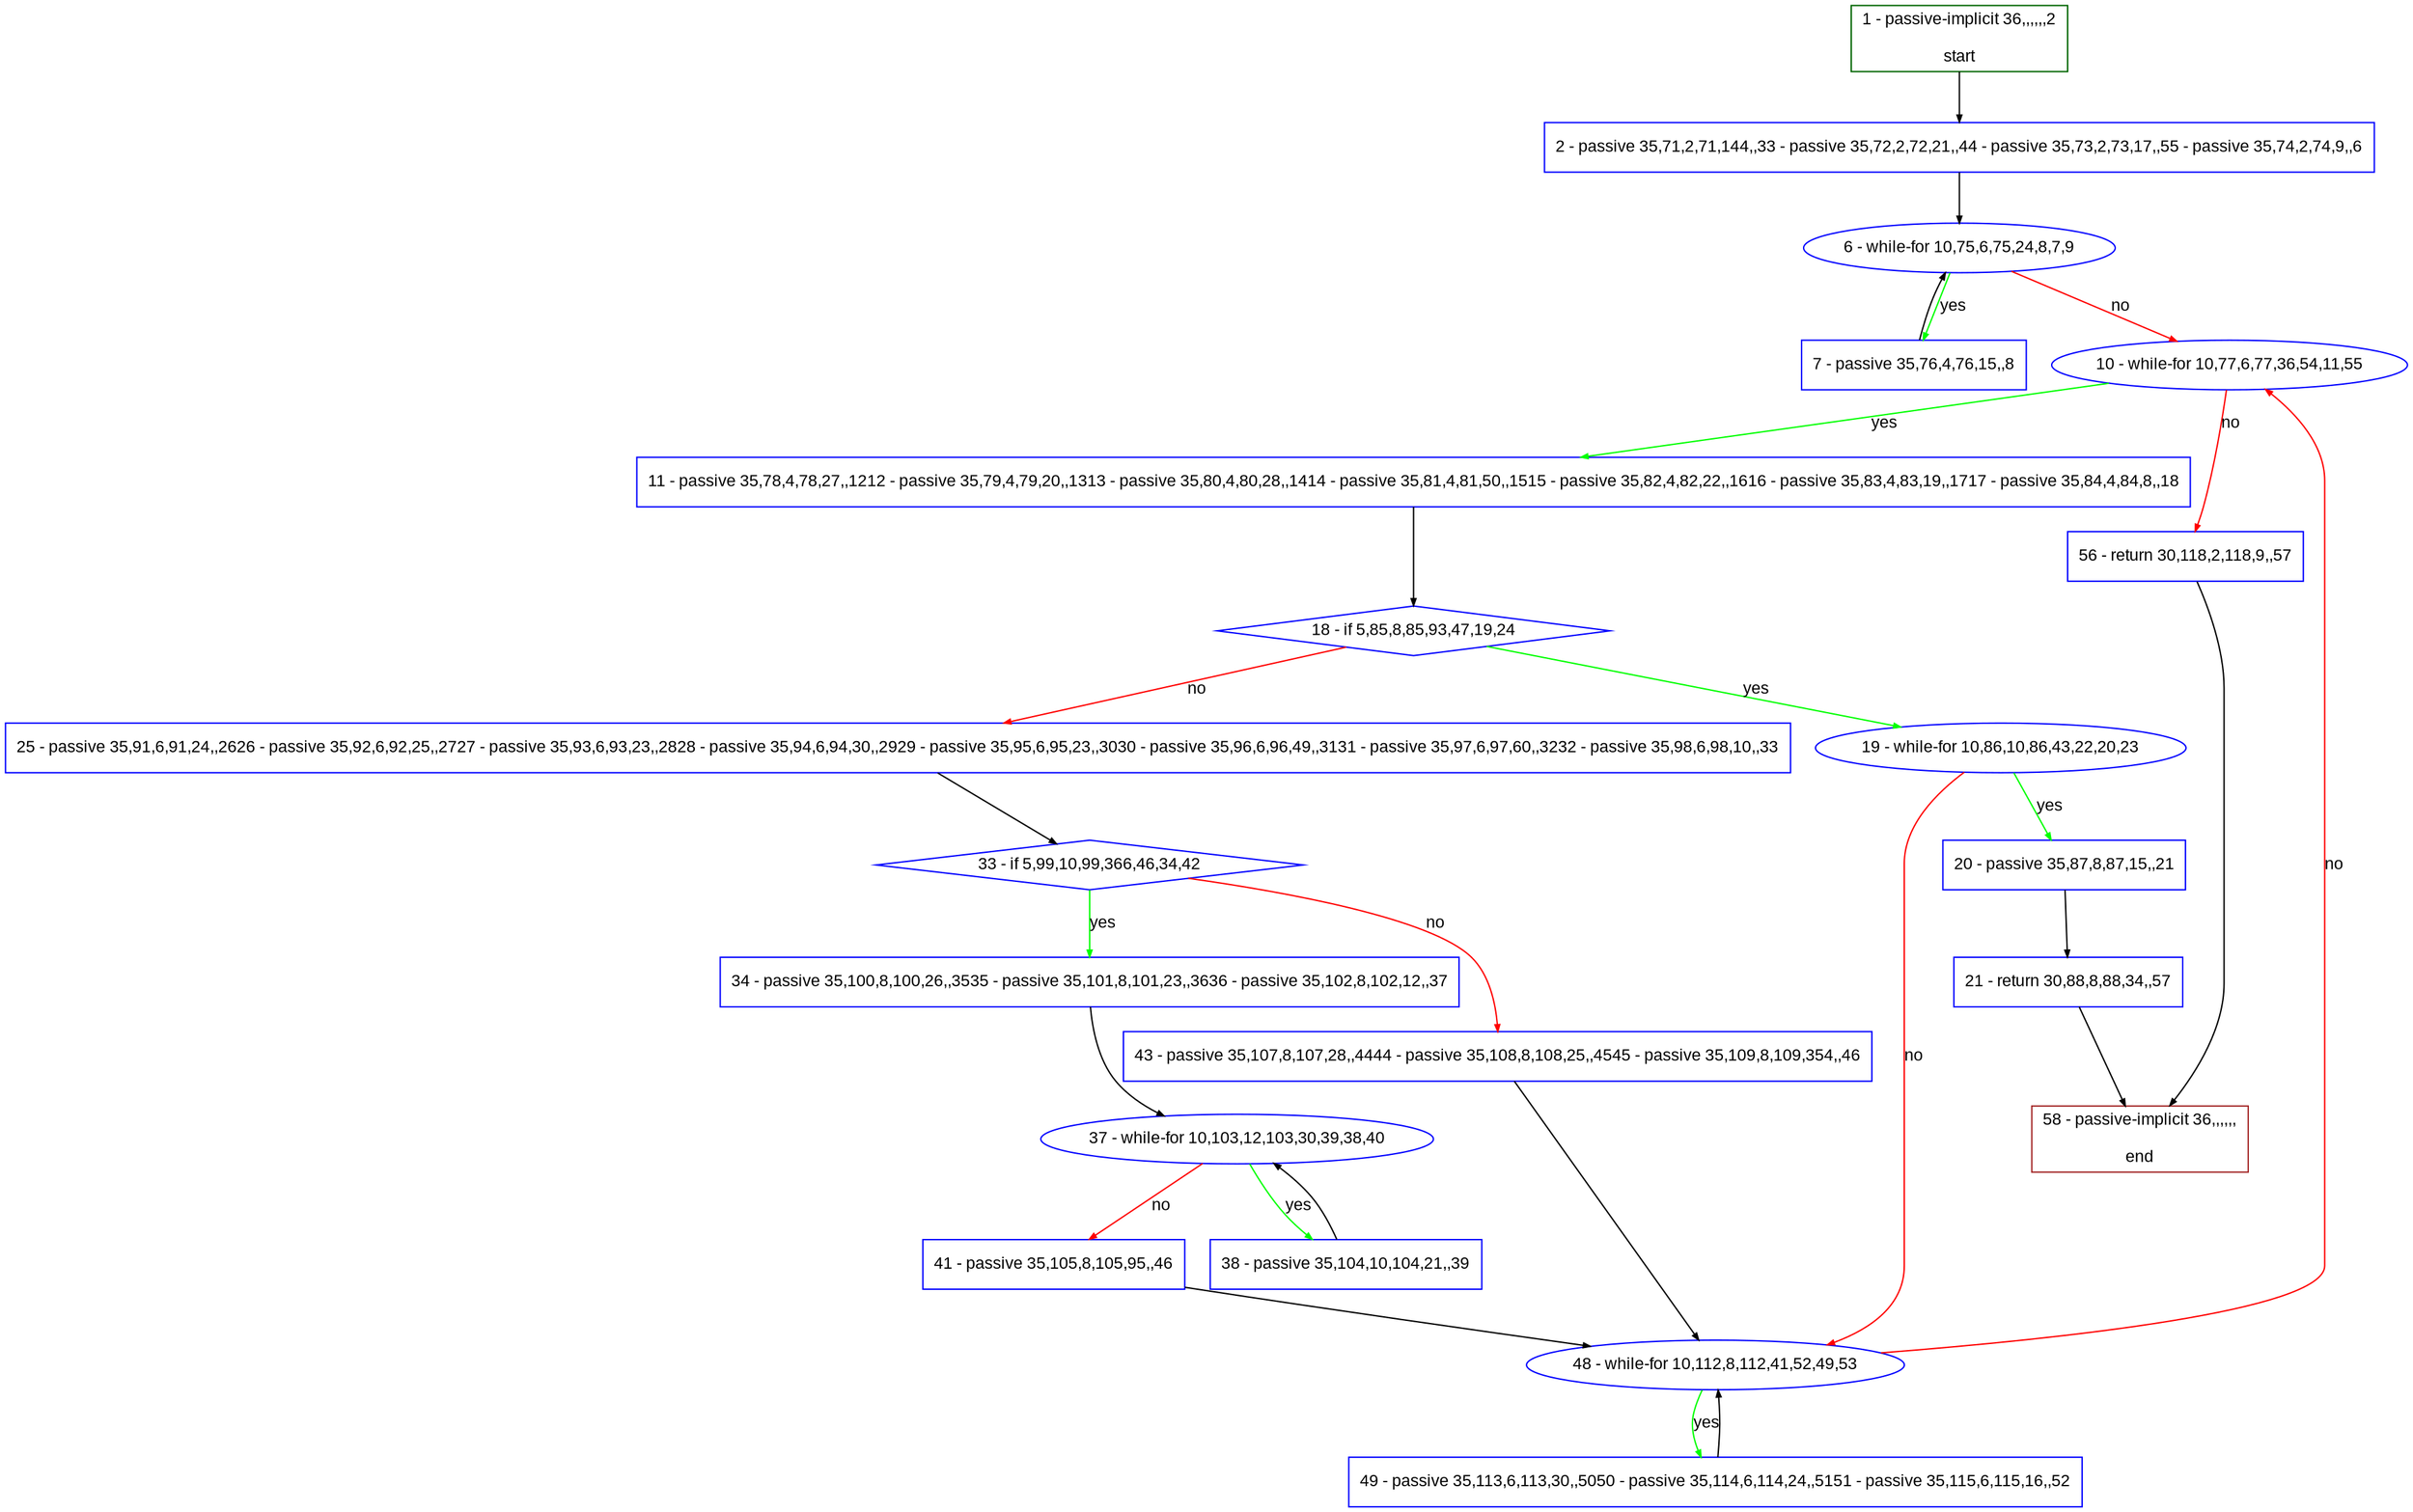 digraph "" {
  graph [pack="true", label="", fontsize="12", packmode="clust", fontname="Arial", fillcolor="#FFFFCC", bgcolor="white", style="rounded,filled", compound="true"];
  node [node_initialized="no", label="", color="grey", fontsize="12", fillcolor="white", fontname="Arial", style="filled", shape="rectangle", compound="true", fixedsize="false"];
  edge [fontcolor="black", arrowhead="normal", arrowtail="none", arrowsize="0.5", ltail="", label="", color="black", fontsize="12", lhead="", fontname="Arial", dir="forward", compound="true"];
  __N1 [label="2 - passive 35,71,2,71,144,,33 - passive 35,72,2,72,21,,44 - passive 35,73,2,73,17,,55 - passive 35,74,2,74,9,,6", color="#0000ff", fillcolor="#ffffff", style="filled", shape="box"];
  __N2 [label="1 - passive-implicit 36,,,,,,2\n\nstart", color="#006400", fillcolor="#ffffff", style="filled", shape="box"];
  __N3 [label="6 - while-for 10,75,6,75,24,8,7,9", color="#0000ff", fillcolor="#ffffff", style="filled", shape="oval"];
  __N4 [label="7 - passive 35,76,4,76,15,,8", color="#0000ff", fillcolor="#ffffff", style="filled", shape="box"];
  __N5 [label="10 - while-for 10,77,6,77,36,54,11,55", color="#0000ff", fillcolor="#ffffff", style="filled", shape="oval"];
  __N6 [label="11 - passive 35,78,4,78,27,,1212 - passive 35,79,4,79,20,,1313 - passive 35,80,4,80,28,,1414 - passive 35,81,4,81,50,,1515 - passive 35,82,4,82,22,,1616 - passive 35,83,4,83,19,,1717 - passive 35,84,4,84,8,,18", color="#0000ff", fillcolor="#ffffff", style="filled", shape="box"];
  __N7 [label="56 - return 30,118,2,118,9,,57", color="#0000ff", fillcolor="#ffffff", style="filled", shape="box"];
  __N8 [label="18 - if 5,85,8,85,93,47,19,24", color="#0000ff", fillcolor="#ffffff", style="filled", shape="diamond"];
  __N9 [label="19 - while-for 10,86,10,86,43,22,20,23", color="#0000ff", fillcolor="#ffffff", style="filled", shape="oval"];
  __N10 [label="25 - passive 35,91,6,91,24,,2626 - passive 35,92,6,92,25,,2727 - passive 35,93,6,93,23,,2828 - passive 35,94,6,94,30,,2929 - passive 35,95,6,95,23,,3030 - passive 35,96,6,96,49,,3131 - passive 35,97,6,97,60,,3232 - passive 35,98,6,98,10,,33", color="#0000ff", fillcolor="#ffffff", style="filled", shape="box"];
  __N11 [label="20 - passive 35,87,8,87,15,,21", color="#0000ff", fillcolor="#ffffff", style="filled", shape="box"];
  __N12 [label="48 - while-for 10,112,8,112,41,52,49,53", color="#0000ff", fillcolor="#ffffff", style="filled", shape="oval"];
  __N13 [label="21 - return 30,88,8,88,34,,57", color="#0000ff", fillcolor="#ffffff", style="filled", shape="box"];
  __N14 [label="58 - passive-implicit 36,,,,,,\n\nend", color="#a52a2a", fillcolor="#ffffff", style="filled", shape="box"];
  __N15 [label="33 - if 5,99,10,99,366,46,34,42", color="#0000ff", fillcolor="#ffffff", style="filled", shape="diamond"];
  __N16 [label="34 - passive 35,100,8,100,26,,3535 - passive 35,101,8,101,23,,3636 - passive 35,102,8,102,12,,37", color="#0000ff", fillcolor="#ffffff", style="filled", shape="box"];
  __N17 [label="43 - passive 35,107,8,107,28,,4444 - passive 35,108,8,108,25,,4545 - passive 35,109,8,109,354,,46", color="#0000ff", fillcolor="#ffffff", style="filled", shape="box"];
  __N18 [label="37 - while-for 10,103,12,103,30,39,38,40", color="#0000ff", fillcolor="#ffffff", style="filled", shape="oval"];
  __N19 [label="38 - passive 35,104,10,104,21,,39", color="#0000ff", fillcolor="#ffffff", style="filled", shape="box"];
  __N20 [label="41 - passive 35,105,8,105,95,,46", color="#0000ff", fillcolor="#ffffff", style="filled", shape="box"];
  __N21 [label="49 - passive 35,113,6,113,30,,5050 - passive 35,114,6,114,24,,5151 - passive 35,115,6,115,16,,52", color="#0000ff", fillcolor="#ffffff", style="filled", shape="box"];
  __N2 -> __N1 [arrowhead="normal", arrowtail="none", color="#000000", label="", dir="forward"];
  __N1 -> __N3 [arrowhead="normal", arrowtail="none", color="#000000", label="", dir="forward"];
  __N3 -> __N4 [arrowhead="normal", arrowtail="none", color="#00ff00", label="yes", dir="forward"];
  __N4 -> __N3 [arrowhead="normal", arrowtail="none", color="#000000", label="", dir="forward"];
  __N3 -> __N5 [arrowhead="normal", arrowtail="none", color="#ff0000", label="no", dir="forward"];
  __N5 -> __N6 [arrowhead="normal", arrowtail="none", color="#00ff00", label="yes", dir="forward"];
  __N5 -> __N7 [arrowhead="normal", arrowtail="none", color="#ff0000", label="no", dir="forward"];
  __N6 -> __N8 [arrowhead="normal", arrowtail="none", color="#000000", label="", dir="forward"];
  __N8 -> __N9 [arrowhead="normal", arrowtail="none", color="#00ff00", label="yes", dir="forward"];
  __N8 -> __N10 [arrowhead="normal", arrowtail="none", color="#ff0000", label="no", dir="forward"];
  __N9 -> __N11 [arrowhead="normal", arrowtail="none", color="#00ff00", label="yes", dir="forward"];
  __N9 -> __N12 [arrowhead="normal", arrowtail="none", color="#ff0000", label="no", dir="forward"];
  __N11 -> __N13 [arrowhead="normal", arrowtail="none", color="#000000", label="", dir="forward"];
  __N13 -> __N14 [arrowhead="normal", arrowtail="none", color="#000000", label="", dir="forward"];
  __N10 -> __N15 [arrowhead="normal", arrowtail="none", color="#000000", label="", dir="forward"];
  __N15 -> __N16 [arrowhead="normal", arrowtail="none", color="#00ff00", label="yes", dir="forward"];
  __N15 -> __N17 [arrowhead="normal", arrowtail="none", color="#ff0000", label="no", dir="forward"];
  __N16 -> __N18 [arrowhead="normal", arrowtail="none", color="#000000", label="", dir="forward"];
  __N18 -> __N19 [arrowhead="normal", arrowtail="none", color="#00ff00", label="yes", dir="forward"];
  __N19 -> __N18 [arrowhead="normal", arrowtail="none", color="#000000", label="", dir="forward"];
  __N18 -> __N20 [arrowhead="normal", arrowtail="none", color="#ff0000", label="no", dir="forward"];
  __N20 -> __N12 [arrowhead="normal", arrowtail="none", color="#000000", label="", dir="forward"];
  __N17 -> __N12 [arrowhead="normal", arrowtail="none", color="#000000", label="", dir="forward"];
  __N12 -> __N5 [arrowhead="normal", arrowtail="none", color="#ff0000", label="no", dir="forward"];
  __N12 -> __N21 [arrowhead="normal", arrowtail="none", color="#00ff00", label="yes", dir="forward"];
  __N21 -> __N12 [arrowhead="normal", arrowtail="none", color="#000000", label="", dir="forward"];
  __N7 -> __N14 [arrowhead="normal", arrowtail="none", color="#000000", label="", dir="forward"];
}
